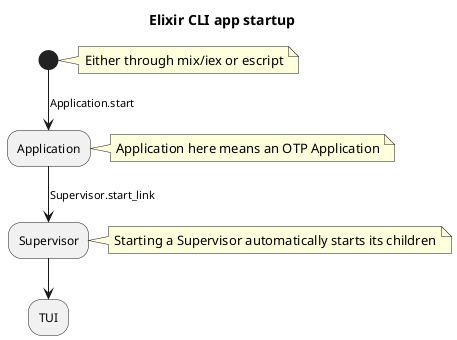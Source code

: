 @startuml
title: Elixir CLI app startup

note right: Either through mix/iex or escript
(*) --> [Application.start] Application

note right: Application here means an OTP Application
Application --> [Supervisor.start_link] Supervisor

note right: Starting a Supervisor automatically starts its children
Supervisor --> TUI
@enduml
